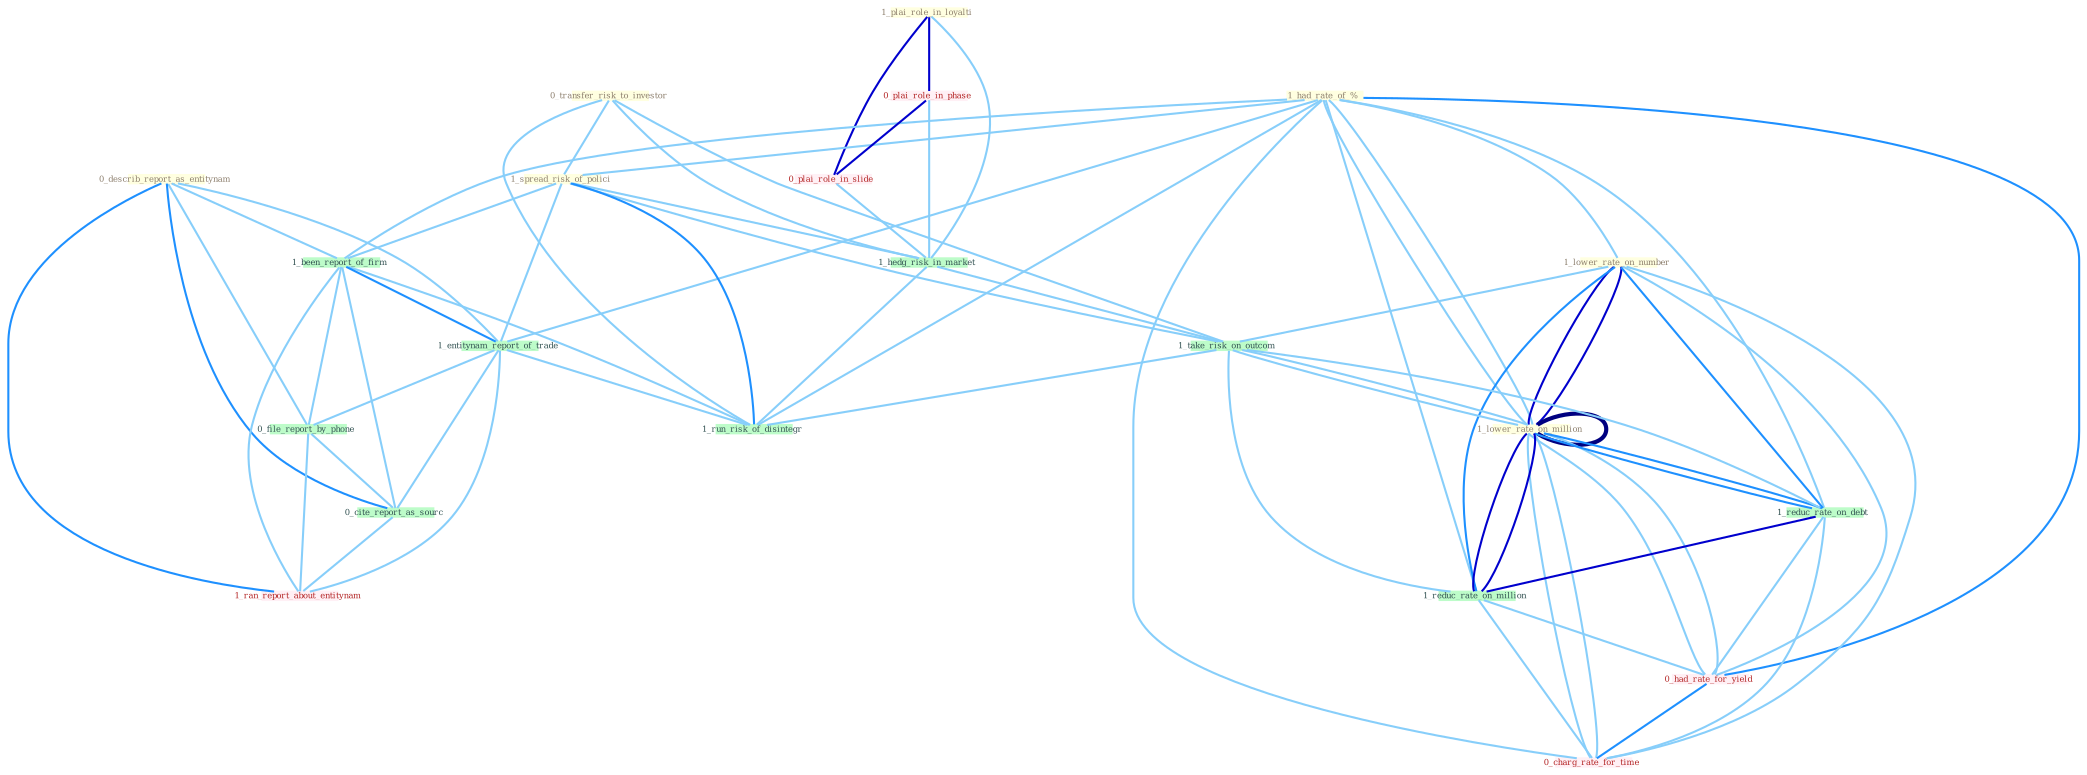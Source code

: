 Graph G{ 
    node
    [shape=polygon,style=filled,width=.5,height=.06,color="#BDFCC9",fixedsize=true,fontsize=4,
    fontcolor="#2f4f4f"];
    {node
    [color="#ffffe0", fontcolor="#8b7d6b"] "1_plai_role_in_loyalti " "0_transfer_risk_to_investor " "1_had_rate_of_% " "1_spread_risk_of_polici " "1_lower_rate_on_number " "1_lower_rate_on_million " "0_describ_report_as_entitynam "}
{node [color="#fff0f5", fontcolor="#b22222"] "0_plai_role_in_phase " "0_plai_role_in_slide " "0_had_rate_for_yield " "0_charg_rate_for_time " "1_ran_report_about_entitynam "}
edge [color="#B0E2FF"];

	"1_plai_role_in_loyalti " -- "0_plai_role_in_phase " [w="3", color="#0000cd" , len=0.6];
	"1_plai_role_in_loyalti " -- "0_plai_role_in_slide " [w="3", color="#0000cd" , len=0.6];
	"1_plai_role_in_loyalti " -- "1_hedg_risk_in_market " [w="1", color="#87cefa" ];
	"0_transfer_risk_to_investor " -- "1_spread_risk_of_polici " [w="1", color="#87cefa" ];
	"0_transfer_risk_to_investor " -- "1_hedg_risk_in_market " [w="1", color="#87cefa" ];
	"0_transfer_risk_to_investor " -- "1_take_risk_on_outcom " [w="1", color="#87cefa" ];
	"0_transfer_risk_to_investor " -- "1_run_risk_of_disintegr " [w="1", color="#87cefa" ];
	"1_had_rate_of_% " -- "1_spread_risk_of_polici " [w="1", color="#87cefa" ];
	"1_had_rate_of_% " -- "1_lower_rate_on_number " [w="1", color="#87cefa" ];
	"1_had_rate_of_% " -- "1_lower_rate_on_million " [w="1", color="#87cefa" ];
	"1_had_rate_of_% " -- "1_reduc_rate_on_debt " [w="1", color="#87cefa" ];
	"1_had_rate_of_% " -- "1_been_report_of_firm " [w="1", color="#87cefa" ];
	"1_had_rate_of_% " -- "1_entitynam_report_of_trade " [w="1", color="#87cefa" ];
	"1_had_rate_of_% " -- "1_lower_rate_on_million " [w="1", color="#87cefa" ];
	"1_had_rate_of_% " -- "1_reduc_rate_on_million " [w="1", color="#87cefa" ];
	"1_had_rate_of_% " -- "1_run_risk_of_disintegr " [w="1", color="#87cefa" ];
	"1_had_rate_of_% " -- "0_had_rate_for_yield " [w="2", color="#1e90ff" , len=0.8];
	"1_had_rate_of_% " -- "0_charg_rate_for_time " [w="1", color="#87cefa" ];
	"1_spread_risk_of_polici " -- "1_been_report_of_firm " [w="1", color="#87cefa" ];
	"1_spread_risk_of_polici " -- "1_entitynam_report_of_trade " [w="1", color="#87cefa" ];
	"1_spread_risk_of_polici " -- "1_hedg_risk_in_market " [w="1", color="#87cefa" ];
	"1_spread_risk_of_polici " -- "1_take_risk_on_outcom " [w="1", color="#87cefa" ];
	"1_spread_risk_of_polici " -- "1_run_risk_of_disintegr " [w="2", color="#1e90ff" , len=0.8];
	"1_lower_rate_on_number " -- "1_lower_rate_on_million " [w="3", color="#0000cd" , len=0.6];
	"1_lower_rate_on_number " -- "1_reduc_rate_on_debt " [w="2", color="#1e90ff" , len=0.8];
	"1_lower_rate_on_number " -- "1_take_risk_on_outcom " [w="1", color="#87cefa" ];
	"1_lower_rate_on_number " -- "1_lower_rate_on_million " [w="3", color="#0000cd" , len=0.6];
	"1_lower_rate_on_number " -- "1_reduc_rate_on_million " [w="2", color="#1e90ff" , len=0.8];
	"1_lower_rate_on_number " -- "0_had_rate_for_yield " [w="1", color="#87cefa" ];
	"1_lower_rate_on_number " -- "0_charg_rate_for_time " [w="1", color="#87cefa" ];
	"1_lower_rate_on_million " -- "1_reduc_rate_on_debt " [w="2", color="#1e90ff" , len=0.8];
	"1_lower_rate_on_million " -- "1_take_risk_on_outcom " [w="1", color="#87cefa" ];
	"1_lower_rate_on_million " -- "1_lower_rate_on_million " [w="4", style=bold, color="#000080", len=0.4];
	"1_lower_rate_on_million " -- "1_reduc_rate_on_million " [w="3", color="#0000cd" , len=0.6];
	"1_lower_rate_on_million " -- "0_had_rate_for_yield " [w="1", color="#87cefa" ];
	"1_lower_rate_on_million " -- "0_charg_rate_for_time " [w="1", color="#87cefa" ];
	"0_describ_report_as_entitynam " -- "1_been_report_of_firm " [w="1", color="#87cefa" ];
	"0_describ_report_as_entitynam " -- "1_entitynam_report_of_trade " [w="1", color="#87cefa" ];
	"0_describ_report_as_entitynam " -- "0_file_report_by_phone " [w="1", color="#87cefa" ];
	"0_describ_report_as_entitynam " -- "0_cite_report_as_sourc " [w="2", color="#1e90ff" , len=0.8];
	"0_describ_report_as_entitynam " -- "1_ran_report_about_entitynam " [w="2", color="#1e90ff" , len=0.8];
	"1_reduc_rate_on_debt " -- "1_take_risk_on_outcom " [w="1", color="#87cefa" ];
	"1_reduc_rate_on_debt " -- "1_lower_rate_on_million " [w="2", color="#1e90ff" , len=0.8];
	"1_reduc_rate_on_debt " -- "1_reduc_rate_on_million " [w="3", color="#0000cd" , len=0.6];
	"1_reduc_rate_on_debt " -- "0_had_rate_for_yield " [w="1", color="#87cefa" ];
	"1_reduc_rate_on_debt " -- "0_charg_rate_for_time " [w="1", color="#87cefa" ];
	"0_plai_role_in_phase " -- "0_plai_role_in_slide " [w="3", color="#0000cd" , len=0.6];
	"0_plai_role_in_phase " -- "1_hedg_risk_in_market " [w="1", color="#87cefa" ];
	"1_been_report_of_firm " -- "1_entitynam_report_of_trade " [w="2", color="#1e90ff" , len=0.8];
	"1_been_report_of_firm " -- "0_file_report_by_phone " [w="1", color="#87cefa" ];
	"1_been_report_of_firm " -- "0_cite_report_as_sourc " [w="1", color="#87cefa" ];
	"1_been_report_of_firm " -- "1_run_risk_of_disintegr " [w="1", color="#87cefa" ];
	"1_been_report_of_firm " -- "1_ran_report_about_entitynam " [w="1", color="#87cefa" ];
	"0_plai_role_in_slide " -- "1_hedg_risk_in_market " [w="1", color="#87cefa" ];
	"1_entitynam_report_of_trade " -- "0_file_report_by_phone " [w="1", color="#87cefa" ];
	"1_entitynam_report_of_trade " -- "0_cite_report_as_sourc " [w="1", color="#87cefa" ];
	"1_entitynam_report_of_trade " -- "1_run_risk_of_disintegr " [w="1", color="#87cefa" ];
	"1_entitynam_report_of_trade " -- "1_ran_report_about_entitynam " [w="1", color="#87cefa" ];
	"1_hedg_risk_in_market " -- "1_take_risk_on_outcom " [w="1", color="#87cefa" ];
	"1_hedg_risk_in_market " -- "1_run_risk_of_disintegr " [w="1", color="#87cefa" ];
	"1_take_risk_on_outcom " -- "1_lower_rate_on_million " [w="1", color="#87cefa" ];
	"1_take_risk_on_outcom " -- "1_reduc_rate_on_million " [w="1", color="#87cefa" ];
	"1_take_risk_on_outcom " -- "1_run_risk_of_disintegr " [w="1", color="#87cefa" ];
	"0_file_report_by_phone " -- "0_cite_report_as_sourc " [w="1", color="#87cefa" ];
	"0_file_report_by_phone " -- "1_ran_report_about_entitynam " [w="1", color="#87cefa" ];
	"0_cite_report_as_sourc " -- "1_ran_report_about_entitynam " [w="1", color="#87cefa" ];
	"1_lower_rate_on_million " -- "1_reduc_rate_on_million " [w="3", color="#0000cd" , len=0.6];
	"1_lower_rate_on_million " -- "0_had_rate_for_yield " [w="1", color="#87cefa" ];
	"1_lower_rate_on_million " -- "0_charg_rate_for_time " [w="1", color="#87cefa" ];
	"1_reduc_rate_on_million " -- "0_had_rate_for_yield " [w="1", color="#87cefa" ];
	"1_reduc_rate_on_million " -- "0_charg_rate_for_time " [w="1", color="#87cefa" ];
	"0_had_rate_for_yield " -- "0_charg_rate_for_time " [w="2", color="#1e90ff" , len=0.8];
}